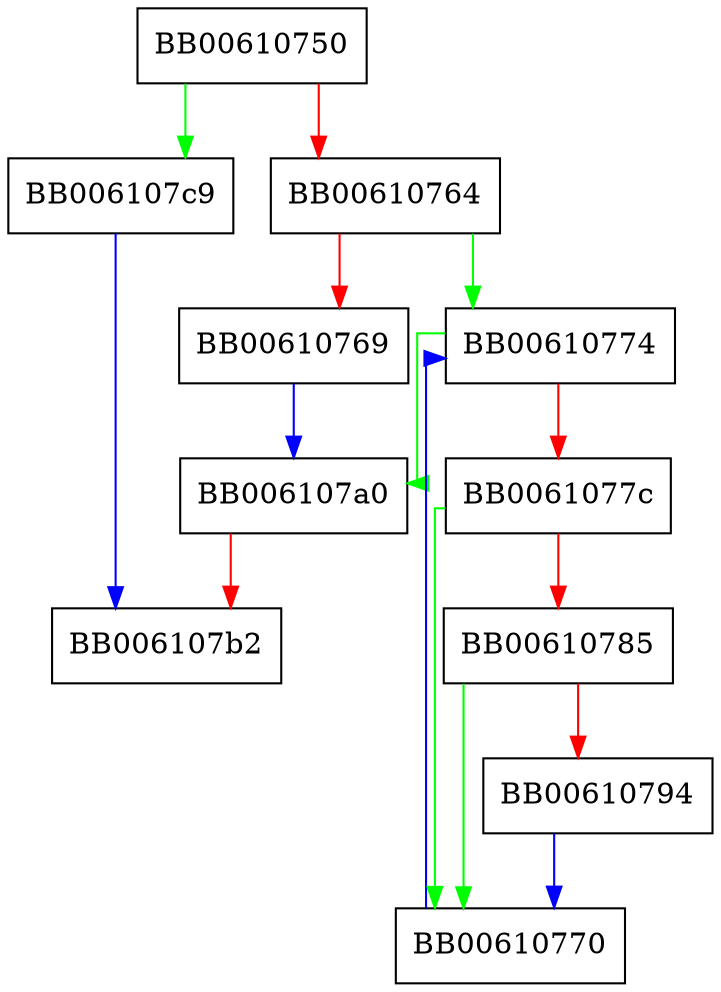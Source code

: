 digraph OCSP_accept_responses_new {
  node [shape="box"];
  graph [splines=ortho];
  BB00610750 -> BB006107c9 [color="green"];
  BB00610750 -> BB00610764 [color="red"];
  BB00610764 -> BB00610774 [color="green"];
  BB00610764 -> BB00610769 [color="red"];
  BB00610769 -> BB006107a0 [color="blue"];
  BB00610770 -> BB00610774 [color="blue"];
  BB00610774 -> BB006107a0 [color="green"];
  BB00610774 -> BB0061077c [color="red"];
  BB0061077c -> BB00610770 [color="green"];
  BB0061077c -> BB00610785 [color="red"];
  BB00610785 -> BB00610770 [color="green"];
  BB00610785 -> BB00610794 [color="red"];
  BB00610794 -> BB00610770 [color="blue"];
  BB006107a0 -> BB006107b2 [color="red"];
  BB006107c9 -> BB006107b2 [color="blue"];
}